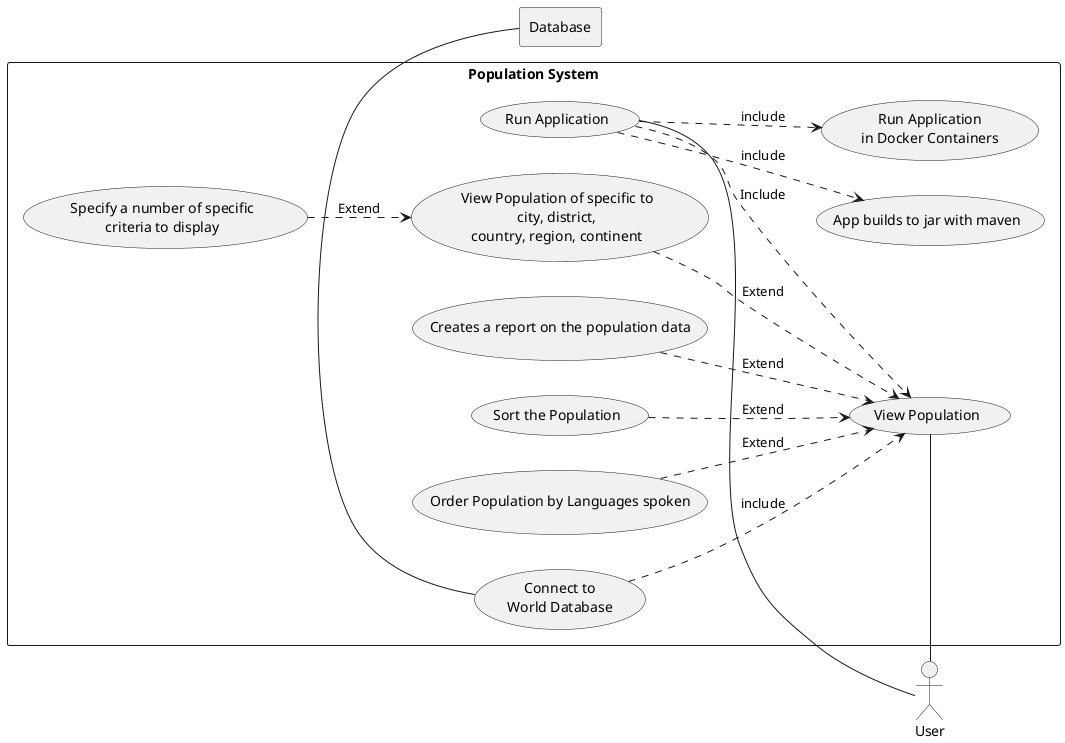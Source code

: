 @startuml

left to right direction

'Actor for the user'

actor User as "User"

'Rectangle for the database'

rectangle Database

'Rectangle for the System'

rectangle "Population System" {

   'Application Use Cases'

    'Use case for running the App'
    usecase UC_Begin as "Run Application"

    usecase UC_Maven as "App builds to jar with maven"

    usecase UC_Docker as "Run Application
    in Docker Containers"

    'View Population Use Cases'

    'Use Case for Viewing the Population data'
    usecase UC_View as "View Population"

    'Use case for specifying how to sort the data displayed'
    usecase UC_Criteria as "View Population of specific to
     city, district,
     country, region, continent"

     usecase UC_Number as "Specify a number of specific
      criteria to display"

     usecase UC_Report as "Creates a report on the population data"

     usecase UC_Sort as "Sort the Population"

     usecase UC_Language as "Order Population by Languages spoken"

    'Use Case for Connecting to the Database'
    usecase UC_Connect as "Connect to
    World Database"







    ' === Relationships ===
    UC_Begin - User
    UC_View - User
    UC_Begin ..> UC_View : Include
    UC_Begin ..> UC_Docker : include
    UC_Connect ..> UC_View : include
    UC_Begin ..> UC_Maven : include
    UC_Connect - Database
    UC_Criteria ..> UC_View : Extend
    UC_Sort ..> UC_View : Extend
    UC_Report ..> UC_View : Extend
    UC_Number ..> UC_Criteria : Extend
    UC_Language ..> UC_View : Extend


@enduml

